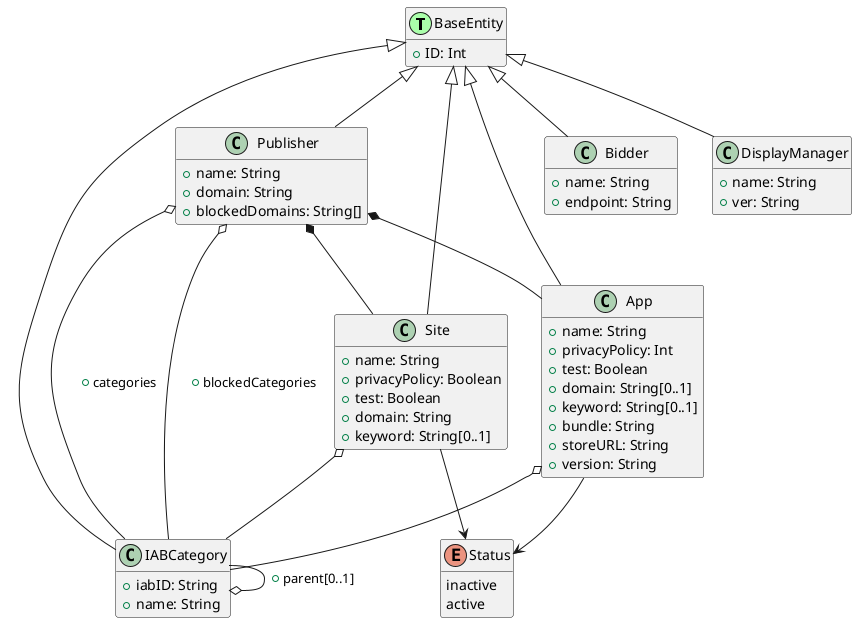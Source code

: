 @startuml

hide methods

class BaseEntity << (T,#AAFFAA)>> {
    +ID: Int
}
class App {
    +name: String
    +privacyPolicy: Int
    +test: Boolean
    +domain: String[0..1]
    +keyword: String[0..1]
    +bundle: String
    +storeURL: String
    +version: String
}
class Bidder {
    +name: String
    +endpoint: String
}
class DisplayManager {
    +name: String
    +ver: String
}
class Site {
    +name: String
    +privacyPolicy: Boolean
    +test: Boolean
    +domain: String
    +keyword: String[0..1]
}
class IABCategory {
    +iabID: String
    +name: String
}
class Publisher {
    +name: String
    +domain: String
    +blockedDomains: String[]
}

enum Status {
    inactive
    active
}

BaseEntity <|-- App
BaseEntity <|-- Bidder
BaseEntity <|-- DisplayManager
BaseEntity <|-- IABCategory
BaseEntity <|-- Publisher
BaseEntity <|-- Site

Publisher *-- Site
Publisher *-- App
Publisher o-- IABCategory: +blockedCategories
Publisher o-- IABCategory: +categories

Site o-- IABCategory
Site --> Status
App o-- IABCategory
App --> Status

IABCategory --o IABCategory: +parent[0..1]

@enduml

